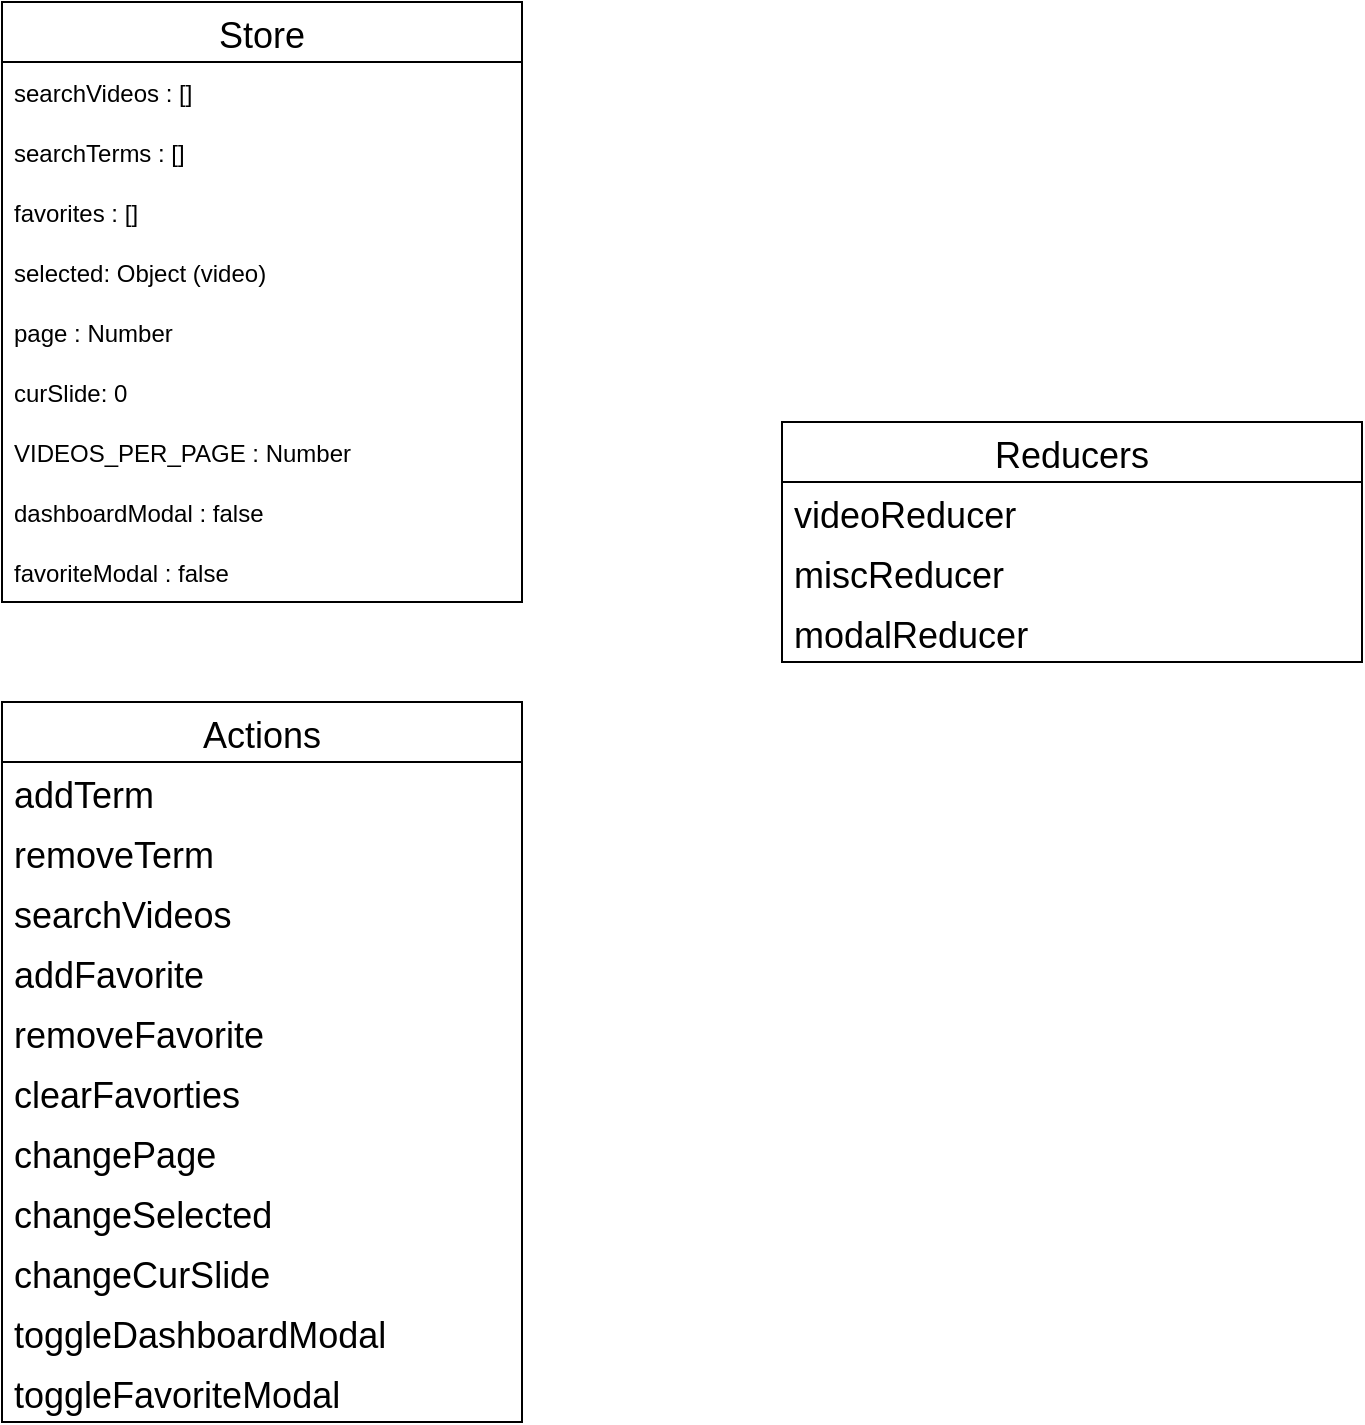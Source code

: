 <mxfile version="17.2.4" type="device" pages="4"><diagram id="SlJ76jSO5bfj8TrafNxn" name="model"><mxGraphModel dx="1102" dy="865" grid="1" gridSize="10" guides="1" tooltips="1" connect="1" arrows="1" fold="1" page="1" pageScale="1" pageWidth="827" pageHeight="1169" math="0" shadow="0"><root><mxCell id="0"/><mxCell id="1" parent="0"/><mxCell id="vW_5bBKjEEj9zflkMPmw-1" value="Store" style="swimlane;fontStyle=0;childLayout=stackLayout;horizontal=1;startSize=30;horizontalStack=0;resizeParent=1;resizeParentMax=0;resizeLast=0;collapsible=1;marginBottom=0;fontSize=18;" parent="1" vertex="1"><mxGeometry x="90" y="20" width="260" height="300" as="geometry"/></mxCell><mxCell id="vW_5bBKjEEj9zflkMPmw-3" value="searchVideos : []" style="text;strokeColor=none;fillColor=none;align=left;verticalAlign=middle;spacingLeft=4;spacingRight=4;overflow=hidden;points=[[0,0.5],[1,0.5]];portConstraint=eastwest;rotatable=0;" parent="vW_5bBKjEEj9zflkMPmw-1" vertex="1"><mxGeometry y="30" width="260" height="30" as="geometry"/></mxCell><mxCell id="vW_5bBKjEEj9zflkMPmw-4" value="searchTerms : []" style="text;strokeColor=none;fillColor=none;align=left;verticalAlign=middle;spacingLeft=4;spacingRight=4;overflow=hidden;points=[[0,0.5],[1,0.5]];portConstraint=eastwest;rotatable=0;" parent="vW_5bBKjEEj9zflkMPmw-1" vertex="1"><mxGeometry y="60" width="260" height="30" as="geometry"/></mxCell><mxCell id="vW_5bBKjEEj9zflkMPmw-7" value="favorites : [] " style="text;strokeColor=none;fillColor=none;align=left;verticalAlign=middle;spacingLeft=4;spacingRight=4;overflow=hidden;points=[[0,0.5],[1,0.5]];portConstraint=eastwest;rotatable=0;" parent="vW_5bBKjEEj9zflkMPmw-1" vertex="1"><mxGeometry y="90" width="260" height="30" as="geometry"/></mxCell><mxCell id="WrS0VRTOj8qIm7ixQTsI-12" value="selected: Object (video)" style="text;strokeColor=none;fillColor=none;align=left;verticalAlign=middle;spacingLeft=4;spacingRight=4;overflow=hidden;points=[[0,0.5],[1,0.5]];portConstraint=eastwest;rotatable=0;" parent="vW_5bBKjEEj9zflkMPmw-1" vertex="1"><mxGeometry y="120" width="260" height="30" as="geometry"/></mxCell><mxCell id="vW_5bBKjEEj9zflkMPmw-6" value="page : Number" style="text;strokeColor=none;fillColor=none;align=left;verticalAlign=middle;spacingLeft=4;spacingRight=4;overflow=hidden;points=[[0,0.5],[1,0.5]];portConstraint=eastwest;rotatable=0;" parent="vW_5bBKjEEj9zflkMPmw-1" vertex="1"><mxGeometry y="150" width="260" height="30" as="geometry"/></mxCell><mxCell id="Jju4r0c6QbJWOWluI0Hm-1" value="curSlide: 0" style="text;strokeColor=none;fillColor=none;align=left;verticalAlign=middle;spacingLeft=4;spacingRight=4;overflow=hidden;points=[[0,0.5],[1,0.5]];portConstraint=eastwest;rotatable=0;" parent="vW_5bBKjEEj9zflkMPmw-1" vertex="1"><mxGeometry y="180" width="260" height="30" as="geometry"/></mxCell><mxCell id="vW_5bBKjEEj9zflkMPmw-5" value="VIDEOS_PER_PAGE : Number" style="text;strokeColor=none;fillColor=none;align=left;verticalAlign=middle;spacingLeft=4;spacingRight=4;overflow=hidden;points=[[0,0.5],[1,0.5]];portConstraint=eastwest;rotatable=0;" parent="vW_5bBKjEEj9zflkMPmw-1" vertex="1"><mxGeometry y="210" width="260" height="30" as="geometry"/></mxCell><mxCell id="gSao_8y1GqJC_tAC71bu-1" value="dashboardModal : false" style="text;strokeColor=none;fillColor=none;align=left;verticalAlign=middle;spacingLeft=4;spacingRight=4;overflow=hidden;points=[[0,0.5],[1,0.5]];portConstraint=eastwest;rotatable=0;" parent="vW_5bBKjEEj9zflkMPmw-1" vertex="1"><mxGeometry y="240" width="260" height="30" as="geometry"/></mxCell><mxCell id="gSao_8y1GqJC_tAC71bu-3" value="favoriteModal : false" style="text;strokeColor=none;fillColor=none;align=left;verticalAlign=middle;spacingLeft=4;spacingRight=4;overflow=hidden;points=[[0,0.5],[1,0.5]];portConstraint=eastwest;rotatable=0;" parent="vW_5bBKjEEj9zflkMPmw-1" vertex="1"><mxGeometry y="270" width="260" height="30" as="geometry"/></mxCell><mxCell id="vW_5bBKjEEj9zflkMPmw-8" value="Actions" style="swimlane;fontStyle=0;childLayout=stackLayout;horizontal=1;startSize=30;horizontalStack=0;resizeParent=1;resizeParentMax=0;resizeLast=0;collapsible=1;marginBottom=0;fontSize=18;" parent="1" vertex="1"><mxGeometry x="90" y="370" width="260" height="360" as="geometry"/></mxCell><mxCell id="vW_5bBKjEEj9zflkMPmw-9" value="addTerm" style="text;strokeColor=none;fillColor=none;align=left;verticalAlign=middle;spacingLeft=4;spacingRight=4;overflow=hidden;points=[[0,0.5],[1,0.5]];portConstraint=eastwest;rotatable=0;fontSize=18;" parent="vW_5bBKjEEj9zflkMPmw-8" vertex="1"><mxGeometry y="30" width="260" height="30" as="geometry"/></mxCell><mxCell id="gSao_8y1GqJC_tAC71bu-5" value="removeTerm" style="text;strokeColor=none;fillColor=none;align=left;verticalAlign=middle;spacingLeft=4;spacingRight=4;overflow=hidden;points=[[0,0.5],[1,0.5]];portConstraint=eastwest;rotatable=0;fontSize=18;" parent="vW_5bBKjEEj9zflkMPmw-8" vertex="1"><mxGeometry y="60" width="260" height="30" as="geometry"/></mxCell><mxCell id="vW_5bBKjEEj9zflkMPmw-10" value="searchVideos" style="text;strokeColor=none;fillColor=none;align=left;verticalAlign=middle;spacingLeft=4;spacingRight=4;overflow=hidden;points=[[0,0.5],[1,0.5]];portConstraint=eastwest;rotatable=0;fontSize=18;" parent="vW_5bBKjEEj9zflkMPmw-8" vertex="1"><mxGeometry y="90" width="260" height="30" as="geometry"/></mxCell><mxCell id="vW_5bBKjEEj9zflkMPmw-11" value="addFavorite" style="text;strokeColor=none;fillColor=none;align=left;verticalAlign=middle;spacingLeft=4;spacingRight=4;overflow=hidden;points=[[0,0.5],[1,0.5]];portConstraint=eastwest;rotatable=0;fontSize=18;" parent="vW_5bBKjEEj9zflkMPmw-8" vertex="1"><mxGeometry y="120" width="260" height="30" as="geometry"/></mxCell><mxCell id="Jju4r0c6QbJWOWluI0Hm-3" value="removeFavorite" style="text;strokeColor=none;fillColor=none;align=left;verticalAlign=middle;spacingLeft=4;spacingRight=4;overflow=hidden;points=[[0,0.5],[1,0.5]];portConstraint=eastwest;rotatable=0;fontSize=18;" parent="vW_5bBKjEEj9zflkMPmw-8" vertex="1"><mxGeometry y="150" width="260" height="30" as="geometry"/></mxCell><mxCell id="9Jl6lMBh9cZnyBIcuui0-1" value="clearFavorties" style="text;strokeColor=none;fillColor=none;align=left;verticalAlign=middle;spacingLeft=4;spacingRight=4;overflow=hidden;points=[[0,0.5],[1,0.5]];portConstraint=eastwest;rotatable=0;fontSize=18;" parent="vW_5bBKjEEj9zflkMPmw-8" vertex="1"><mxGeometry y="180" width="260" height="30" as="geometry"/></mxCell><mxCell id="vW_5bBKjEEj9zflkMPmw-15" value="changePage" style="text;strokeColor=none;fillColor=none;align=left;verticalAlign=middle;spacingLeft=4;spacingRight=4;overflow=hidden;points=[[0,0.5],[1,0.5]];portConstraint=eastwest;rotatable=0;fontSize=18;" parent="vW_5bBKjEEj9zflkMPmw-8" vertex="1"><mxGeometry y="210" width="260" height="30" as="geometry"/></mxCell><mxCell id="vW_5bBKjEEj9zflkMPmw-14" value="changeSelected" style="text;strokeColor=none;fillColor=none;align=left;verticalAlign=middle;spacingLeft=4;spacingRight=4;overflow=hidden;points=[[0,0.5],[1,0.5]];portConstraint=eastwest;rotatable=0;fontSize=18;" parent="vW_5bBKjEEj9zflkMPmw-8" vertex="1"><mxGeometry y="240" width="260" height="30" as="geometry"/></mxCell><mxCell id="Jju4r0c6QbJWOWluI0Hm-2" value="changeCurSlide" style="text;strokeColor=none;fillColor=none;align=left;verticalAlign=middle;spacingLeft=4;spacingRight=4;overflow=hidden;points=[[0,0.5],[1,0.5]];portConstraint=eastwest;rotatable=0;fontSize=18;" parent="vW_5bBKjEEj9zflkMPmw-8" vertex="1"><mxGeometry y="270" width="260" height="30" as="geometry"/></mxCell><mxCell id="gSao_8y1GqJC_tAC71bu-2" value="toggleDashboardModal" style="text;strokeColor=none;fillColor=none;align=left;verticalAlign=middle;spacingLeft=4;spacingRight=4;overflow=hidden;points=[[0,0.5],[1,0.5]];portConstraint=eastwest;rotatable=0;fontSize=18;" parent="vW_5bBKjEEj9zflkMPmw-8" vertex="1"><mxGeometry y="300" width="260" height="30" as="geometry"/></mxCell><mxCell id="gSao_8y1GqJC_tAC71bu-4" value="toggleFavoriteModal" style="text;strokeColor=none;fillColor=none;align=left;verticalAlign=middle;spacingLeft=4;spacingRight=4;overflow=hidden;points=[[0,0.5],[1,0.5]];portConstraint=eastwest;rotatable=0;fontSize=18;" parent="vW_5bBKjEEj9zflkMPmw-8" vertex="1"><mxGeometry y="330" width="260" height="30" as="geometry"/></mxCell><mxCell id="WrS0VRTOj8qIm7ixQTsI-8" value="Reducers" style="swimlane;fontStyle=0;childLayout=stackLayout;horizontal=1;startSize=30;horizontalStack=0;resizeParent=1;resizeParentMax=0;resizeLast=0;collapsible=1;marginBottom=0;fontSize=18;fontColor=#000000;strokeColor=#000000;fillColor=none;" parent="1" vertex="1"><mxGeometry x="480" y="230" width="290" height="120" as="geometry"/></mxCell><mxCell id="WrS0VRTOj8qIm7ixQTsI-9" value="videoReducer" style="text;strokeColor=none;fillColor=none;align=left;verticalAlign=middle;spacingLeft=4;spacingRight=4;overflow=hidden;points=[[0,0.5],[1,0.5]];portConstraint=eastwest;rotatable=0;fontSize=18;fontColor=#000000;" parent="WrS0VRTOj8qIm7ixQTsI-8" vertex="1"><mxGeometry y="30" width="290" height="30" as="geometry"/></mxCell><mxCell id="WrS0VRTOj8qIm7ixQTsI-10" value="miscReducer" style="text;strokeColor=none;fillColor=none;align=left;verticalAlign=middle;spacingLeft=4;spacingRight=4;overflow=hidden;points=[[0,0.5],[1,0.5]];portConstraint=eastwest;rotatable=0;fontSize=18;fontColor=#000000;" parent="WrS0VRTOj8qIm7ixQTsI-8" vertex="1"><mxGeometry y="60" width="290" height="30" as="geometry"/></mxCell><mxCell id="yjEag-V0EgnC7gSdLGcw-1" value="modalReducer" style="text;strokeColor=none;fillColor=none;align=left;verticalAlign=middle;spacingLeft=4;spacingRight=4;overflow=hidden;points=[[0,0.5],[1,0.5]];portConstraint=eastwest;rotatable=0;fontSize=18;fontColor=#000000;" vertex="1" parent="WrS0VRTOj8qIm7ixQTsI-8"><mxGeometry y="90" width="290" height="30" as="geometry"/></mxCell></root></mxGraphModel></diagram><diagram id="sBua3tSRUQIUyblWJe18" name="architecture"><mxGraphModel dx="1422" dy="2034" grid="1" gridSize="10" guides="1" tooltips="1" connect="1" arrows="1" fold="1" page="1" pageScale="1" pageWidth="827" pageHeight="1169" math="0" shadow="0"><root><mxCell id="F-j5iC5SrcSUxH7VzPco-0"/><mxCell id="F-j5iC5SrcSUxH7VzPco-1" parent="F-j5iC5SrcSUxH7VzPco-0"/><mxCell id="F-j5iC5SrcSUxH7VzPco-47" value="" style="rounded=0;whiteSpace=wrap;html=1;fontSize=18;" vertex="1" parent="F-j5iC5SrcSUxH7VzPco-1"><mxGeometry x="490" y="140" width="450" height="670" as="geometry"/></mxCell><mxCell id="F-j5iC5SrcSUxH7VzPco-62" value="" style="rounded=0;whiteSpace=wrap;html=1;fontSize=18;" vertex="1" parent="F-j5iC5SrcSUxH7VzPco-1"><mxGeometry x="530" y="570" width="370" height="180" as="geometry"/></mxCell><mxCell id="F-j5iC5SrcSUxH7VzPco-3" value="App" style="swimlane;startSize=20;horizontal=1;containerType=tree;fontSize=18;" vertex="1" parent="F-j5iC5SrcSUxH7VzPco-1"><mxGeometry x="14" y="40" width="506" height="420" as="geometry"/></mxCell><mxCell id="F-j5iC5SrcSUxH7VzPco-4" value="" style="edgeStyle=elbowEdgeStyle;elbow=vertical;startArrow=none;endArrow=none;rounded=0;fontSize=18;" edge="1" parent="F-j5iC5SrcSUxH7VzPco-3" source="F-j5iC5SrcSUxH7VzPco-5" target="F-j5iC5SrcSUxH7VzPco-17"><mxGeometry relative="1" as="geometry"/></mxCell><mxCell id="F-j5iC5SrcSUxH7VzPco-5" value="Header" style="whiteSpace=wrap;html=1;treeFolding=1;treeMoving=1;newEdgeStyle={&quot;edgeStyle&quot;:&quot;elbowEdgeStyle&quot;,&quot;startArrow&quot;:&quot;none&quot;,&quot;endArrow&quot;:&quot;none&quot;};fontSize=18;" vertex="1" parent="F-j5iC5SrcSUxH7VzPco-3"><mxGeometry x="26" y="40" width="120" height="40" as="geometry"/></mxCell><mxCell id="F-j5iC5SrcSUxH7VzPco-6" value="ContentView" style="whiteSpace=wrap;html=1;treeFolding=1;treeMoving=1;newEdgeStyle={&quot;edgeStyle&quot;:&quot;elbowEdgeStyle&quot;,&quot;startArrow&quot;:&quot;none&quot;,&quot;endArrow&quot;:&quot;none&quot;};fontSize=18;" vertex="1" parent="F-j5iC5SrcSUxH7VzPco-3"><mxGeometry x="26" y="190" width="120" height="40" as="geometry"/></mxCell><mxCell id="F-j5iC5SrcSUxH7VzPco-16" value="" style="edgeStyle=elbowEdgeStyle;elbow=vertical;startArrow=none;endArrow=none;rounded=0;fontSize=18;" edge="1" target="F-j5iC5SrcSUxH7VzPco-6" source="F-j5iC5SrcSUxH7VzPco-17" parent="F-j5iC5SrcSUxH7VzPco-3"><mxGeometry relative="1" as="geometry"><mxPoint x="100" y="120" as="sourcePoint"/></mxGeometry></mxCell><mxCell id="F-j5iC5SrcSUxH7VzPco-17" value="VideoList" style="whiteSpace=wrap;html=1;treeFolding=1;treeMoving=1;newEdgeStyle={&quot;edgeStyle&quot;:&quot;elbowEdgeStyle&quot;,&quot;startArrow&quot;:&quot;none&quot;,&quot;endArrow&quot;:&quot;none&quot;};fontSize=18;" vertex="1" parent="F-j5iC5SrcSUxH7VzPco-3"><mxGeometry x="26" y="110" width="120" height="40" as="geometry"/></mxCell><mxCell id="F-j5iC5SrcSUxH7VzPco-20" value="" style="edgeStyle=elbowEdgeStyle;elbow=vertical;startArrow=none;endArrow=none;rounded=0;fontSize=18;" edge="1" target="F-j5iC5SrcSUxH7VzPco-37" parent="F-j5iC5SrcSUxH7VzPco-3"><mxGeometry relative="1" as="geometry"><mxPoint x="186" y="260" as="sourcePoint"/><Array as="points"/></mxGeometry></mxCell><mxCell id="F-j5iC5SrcSUxH7VzPco-24" value="" style="edgeStyle=elbowEdgeStyle;elbow=vertical;startArrow=none;endArrow=none;rounded=0;fontSize=18;exitX=0.5;exitY=1;exitDx=0;exitDy=0;" edge="1" target="F-j5iC5SrcSUxH7VzPco-25" source="F-j5iC5SrcSUxH7VzPco-6" parent="F-j5iC5SrcSUxH7VzPco-3"><mxGeometry relative="1" as="geometry"><mxPoint x="100" y="270" as="sourcePoint"/><Array as="points"><mxPoint x="206" y="260"/></Array></mxGeometry></mxCell><mxCell id="F-j5iC5SrcSUxH7VzPco-25" value="SlideVideo" style="whiteSpace=wrap;html=1;treeFolding=1;treeMoving=1;newEdgeStyle={&quot;edgeStyle&quot;:&quot;elbowEdgeStyle&quot;,&quot;startArrow&quot;:&quot;none&quot;,&quot;endArrow&quot;:&quot;none&quot;};fontSize=18;" vertex="1" parent="F-j5iC5SrcSUxH7VzPco-3"><mxGeometry x="256" y="280" width="120" height="40" as="geometry"/></mxCell><mxCell id="F-j5iC5SrcSUxH7VzPco-37" value="MainVideo" style="whiteSpace=wrap;html=1;treeFolding=1;treeMoving=1;newEdgeStyle={&quot;edgeStyle&quot;:&quot;elbowEdgeStyle&quot;,&quot;startArrow&quot;:&quot;none&quot;,&quot;endArrow&quot;:&quot;none&quot;};fontSize=18;" vertex="1" parent="F-j5iC5SrcSUxH7VzPco-3"><mxGeometry x="126" y="280" width="120" height="40" as="geometry"/></mxCell><mxCell id="BipY5SHe-Jr_HjH0O81S-22" value="" style="edgeStyle=elbowEdgeStyle;elbow=vertical;startArrow=none;endArrow=none;rounded=0;fontSize=18;exitX=1;exitY=0.75;exitDx=0;exitDy=0;entryX=0.5;entryY=0;entryDx=0;entryDy=0;" edge="1" target="BipY5SHe-Jr_HjH0O81S-23" source="F-j5iC5SrcSUxH7VzPco-17" parent="F-j5iC5SrcSUxH7VzPco-3"><mxGeometry relative="1" as="geometry"><mxPoint x="100" y="190" as="sourcePoint"/><Array as="points"><mxPoint x="206" y="140"/></Array></mxGeometry></mxCell><mxCell id="BipY5SHe-Jr_HjH0O81S-23" value="Pagination" style="whiteSpace=wrap;html=1;treeFolding=1;treeMoving=1;newEdgeStyle={&quot;edgeStyle&quot;:&quot;elbowEdgeStyle&quot;,&quot;startArrow&quot;:&quot;none&quot;,&quot;endArrow&quot;:&quot;none&quot;};fontSize=18;" vertex="1" parent="F-j5iC5SrcSUxH7VzPco-3"><mxGeometry x="196" y="190" width="120" height="40" as="geometry"/></mxCell><mxCell id="F-j5iC5SrcSUxH7VzPco-7" style="edgeStyle=orthogonalEdgeStyle;rounded=0;orthogonalLoop=1;jettySize=auto;html=1;fontSize=18;dashed=1;fillColor=#f8cecc;strokeColor=#FF0000;strokeWidth=4;" edge="1" parent="F-j5iC5SrcSUxH7VzPco-1" source="F-j5iC5SrcSUxH7VzPco-5"><mxGeometry relative="1" as="geometry"><mxPoint x="460" y="100" as="targetPoint"/></mxGeometry></mxCell><mxCell id="F-j5iC5SrcSUxH7VzPco-8" value="" style="rounded=0;whiteSpace=wrap;html=1;fontSize=18;" vertex="1" parent="F-j5iC5SrcSUxH7VzPco-1"><mxGeometry x="490" y="60" width="660" height="60" as="geometry"/></mxCell><mxCell id="F-j5iC5SrcSUxH7VzPco-9" value="logo" style="rounded=0;whiteSpace=wrap;html=1;fontSize=18;" vertex="1" parent="F-j5iC5SrcSUxH7VzPco-1"><mxGeometry x="500" y="70" width="70" height="40" as="geometry"/></mxCell><mxCell id="F-j5iC5SrcSUxH7VzPco-10" value="search bar (searchicon)" style="rounded=0;whiteSpace=wrap;html=1;fontSize=18;" vertex="1" parent="F-j5iC5SrcSUxH7VzPco-1"><mxGeometry x="640" y="70" width="240" height="40" as="geometry"/></mxCell><mxCell id="EBmISXlVXzahIgALOld--7" style="edgeStyle=orthogonalEdgeStyle;rounded=0;orthogonalLoop=1;jettySize=auto;html=1;exitX=0.75;exitY=0;exitDx=0;exitDy=0;fontSize=18;fontColor=#000000;endArrow=classic;endFill=1;strokeColor=#000000;strokeWidth=3;entryX=0.665;entryY=0.996;entryDx=0;entryDy=0;entryPerimeter=0;" edge="1" parent="F-j5iC5SrcSUxH7VzPco-1" source="F-j5iC5SrcSUxH7VzPco-11" target="EBmISXlVXzahIgALOld--0"><mxGeometry relative="1" as="geometry"/></mxCell><mxCell id="F-j5iC5SrcSUxH7VzPco-11" value="favorite" style="rounded=0;whiteSpace=wrap;html=1;fontSize=18;" vertex="1" parent="F-j5iC5SrcSUxH7VzPco-1"><mxGeometry x="970" y="70" width="80" height="40" as="geometry"/></mxCell><mxCell id="F-j5iC5SrcSUxH7VzPco-12" value="Love icon" style="rounded=0;whiteSpace=wrap;html=1;fontSize=18;" vertex="1" parent="F-j5iC5SrcSUxH7VzPco-1"><mxGeometry x="890" y="70" width="70" height="40" as="geometry"/></mxCell><mxCell id="EBmISXlVXzahIgALOld--6" style="edgeStyle=orthogonalEdgeStyle;rounded=0;orthogonalLoop=1;jettySize=auto;html=1;exitX=0.5;exitY=0;exitDx=0;exitDy=0;entryX=0.544;entryY=0.99;entryDx=0;entryDy=0;entryPerimeter=0;fontSize=18;fontColor=#000000;endArrow=classic;endFill=1;strokeColor=#000000;strokeWidth=3;" edge="1" parent="F-j5iC5SrcSUxH7VzPco-1" source="F-j5iC5SrcSUxH7VzPco-13" target="EBmISXlVXzahIgALOld--2"><mxGeometry relative="1" as="geometry"/></mxCell><mxCell id="F-j5iC5SrcSUxH7VzPco-13" value="user" style="rounded=0;whiteSpace=wrap;html=1;fontSize=18;" vertex="1" parent="F-j5iC5SrcSUxH7VzPco-1"><mxGeometry x="1055" y="70" width="80" height="40" as="geometry"/></mxCell><mxCell id="F-j5iC5SrcSUxH7VzPco-29" value="" style="rounded=0;whiteSpace=wrap;html=1;fontSize=18;" vertex="1" parent="F-j5iC5SrcSUxH7VzPco-1"><mxGeometry x="960" y="140" width="197" height="670" as="geometry"/></mxCell><mxCell id="F-j5iC5SrcSUxH7VzPco-34" style="edgeStyle=orthogonalEdgeStyle;rounded=0;orthogonalLoop=1;jettySize=auto;html=1;entryX=0.5;entryY=0;entryDx=0;entryDy=0;fontSize=18;dashed=1;fillColor=#f8cecc;strokeColor=#FF0000;strokeWidth=4;" edge="1" parent="F-j5iC5SrcSUxH7VzPco-1" source="F-j5iC5SrcSUxH7VzPco-17" target="F-j5iC5SrcSUxH7VzPco-29"><mxGeometry relative="1" as="geometry"><Array as="points"><mxPoint x="325" y="170"/><mxPoint x="325" y="130"/><mxPoint x="1059" y="130"/></Array></mxGeometry></mxCell><mxCell id="F-j5iC5SrcSUxH7VzPco-38" value="" style="rounded=0;whiteSpace=wrap;html=1;fontSize=18;" vertex="1" parent="F-j5iC5SrcSUxH7VzPco-1"><mxGeometry x="530" y="160" width="390" height="330" as="geometry"/></mxCell><mxCell id="F-j5iC5SrcSUxH7VzPco-44" value="" style="verticalLabelPosition=bottom;shadow=0;dashed=0;align=center;html=1;verticalAlign=top;strokeWidth=1;shape=mxgraph.mockup.containers.videoPlayer;strokeColor=#666666;strokeColor2=#008cff;strokeColor3=#c4c4c4;textColor=#666666;fillColor2=#008cff;barHeight=30;barPos=20;fontSize=18;" vertex="1" parent="F-j5iC5SrcSUxH7VzPco-1"><mxGeometry x="550" y="190" width="350" height="200" as="geometry"/></mxCell><mxCell id="F-j5iC5SrcSUxH7VzPco-46" value="Video title / description" style="rounded=0;whiteSpace=wrap;html=1;fontSize=18;" vertex="1" parent="F-j5iC5SrcSUxH7VzPco-1"><mxGeometry x="550" y="400" width="350" height="70" as="geometry"/></mxCell><mxCell id="F-j5iC5SrcSUxH7VzPco-49" value="thumbnail" style="rounded=1;whiteSpace=wrap;html=1;fontSize=18;" vertex="1" parent="F-j5iC5SrcSUxH7VzPco-1"><mxGeometry x="610" y="600" width="210" height="110" as="geometry"/></mxCell><mxCell id="F-j5iC5SrcSUxH7VzPco-51" value="" style="verticalLabelPosition=bottom;verticalAlign=top;html=1;shape=mxgraph.basic.acute_triangle;dx=0.5;fontSize=18;rotation=-90;" vertex="1" parent="F-j5iC5SrcSUxH7VzPco-1"><mxGeometry x="560" y="640" width="30" height="20" as="geometry"/></mxCell><mxCell id="F-j5iC5SrcSUxH7VzPco-53" value="" style="verticalLabelPosition=bottom;verticalAlign=top;html=1;shape=mxgraph.basic.acute_triangle;dx=0.5;fontSize=18;rotation=90;" vertex="1" parent="F-j5iC5SrcSUxH7VzPco-1"><mxGeometry x="840" y="640" width="30" height="20" as="geometry"/></mxCell><mxCell id="F-j5iC5SrcSUxH7VzPco-54" value="" style="shape=tapeData;whiteSpace=wrap;html=1;perimeter=ellipsePerimeter;fontSize=18;" vertex="1" parent="F-j5iC5SrcSUxH7VzPco-1"><mxGeometry x="670" y="730" width="10" height="10" as="geometry"/></mxCell><mxCell id="F-j5iC5SrcSUxH7VzPco-55" value="" style="shape=tapeData;whiteSpace=wrap;html=1;perimeter=ellipsePerimeter;fontSize=18;" vertex="1" parent="F-j5iC5SrcSUxH7VzPco-1"><mxGeometry x="710" y="730" width="10" height="10" as="geometry"/></mxCell><mxCell id="F-j5iC5SrcSUxH7VzPco-56" value="" style="shape=tapeData;whiteSpace=wrap;html=1;perimeter=ellipsePerimeter;fontSize=18;" vertex="1" parent="F-j5iC5SrcSUxH7VzPco-1"><mxGeometry x="750" y="730" width="10" height="10" as="geometry"/></mxCell><mxCell id="F-j5iC5SrcSUxH7VzPco-59" value="video" style="shape=process;whiteSpace=wrap;html=1;backgroundOutline=1;fontSize=18;" vertex="1" parent="F-j5iC5SrcSUxH7VzPco-1"><mxGeometry x="980" y="570" width="117" height="60" as="geometry"/></mxCell><mxCell id="F-j5iC5SrcSUxH7VzPco-63" style="edgeStyle=orthogonalEdgeStyle;rounded=0;orthogonalLoop=1;jettySize=auto;html=1;exitX=0.5;exitY=1;exitDx=0;exitDy=0;dashed=1;fontSize=18;fillColor=#f8cecc;strokeColor=#FF0000;strokeWidth=4;entryX=0.5;entryY=0;entryDx=0;entryDy=0;" edge="1" parent="F-j5iC5SrcSUxH7VzPco-1" source="F-j5iC5SrcSUxH7VzPco-25" target="F-j5iC5SrcSUxH7VzPco-62"><mxGeometry relative="1" as="geometry"><mxPoint x="741" y="660" as="targetPoint"/><Array as="points"><mxPoint x="330" y="540"/><mxPoint x="715" y="540"/></Array></mxGeometry></mxCell><mxCell id="F-j5iC5SrcSUxH7VzPco-64" style="edgeStyle=orthogonalEdgeStyle;rounded=0;orthogonalLoop=1;jettySize=auto;html=1;exitX=0.5;exitY=1;exitDx=0;exitDy=0;entryX=0.003;entryY=0.864;entryDx=0;entryDy=0;entryPerimeter=0;dashed=1;fontSize=18;fillColor=#f8cecc;strokeColor=#FF0000;strokeWidth=4;" edge="1" parent="F-j5iC5SrcSUxH7VzPco-1" source="F-j5iC5SrcSUxH7VzPco-37" target="F-j5iC5SrcSUxH7VzPco-38"><mxGeometry relative="1" as="geometry"><Array as="points"><mxPoint x="200" y="445"/></Array></mxGeometry></mxCell><mxCell id="BipY5SHe-Jr_HjH0O81S-0" value="pagination" style="rounded=0;whiteSpace=wrap;html=1;fontSize=18;fontColor=#000000;strokeColor=#000000;fillColor=none;" vertex="1" parent="F-j5iC5SrcSUxH7VzPco-1"><mxGeometry x="990" y="710" width="147" height="60" as="geometry"/></mxCell><mxCell id="BipY5SHe-Jr_HjH0O81S-2" value="" style="verticalLabelPosition=bottom;verticalAlign=top;html=1;shape=mxgraph.basic.acute_triangle;dx=0.5;fontSize=18;rotation=90;" vertex="1" parent="F-j5iC5SrcSUxH7VzPco-1"><mxGeometry x="1110" y="732.5" width="17" height="15" as="geometry"/></mxCell><mxCell id="BipY5SHe-Jr_HjH0O81S-6" value="" style="verticalLabelPosition=bottom;verticalAlign=top;html=1;shape=mxgraph.basic.acute_triangle;dx=0.5;fontSize=18;rotation=-90;" vertex="1" parent="F-j5iC5SrcSUxH7VzPco-1"><mxGeometry x="1000" y="732.5" width="17" height="15" as="geometry"/></mxCell><mxCell id="BipY5SHe-Jr_HjH0O81S-24" style="edgeStyle=orthogonalEdgeStyle;rounded=0;orthogonalLoop=1;jettySize=auto;html=1;entryX=0.5;entryY=1;entryDx=0;entryDy=0;fontSize=18;dashed=1;fillColor=#f8cecc;strokeColor=#FF0000;strokeWidth=4;exitX=1;exitY=0.5;exitDx=0;exitDy=0;" edge="1" parent="F-j5iC5SrcSUxH7VzPco-1" source="BipY5SHe-Jr_HjH0O81S-23" target="BipY5SHe-Jr_HjH0O81S-0"><mxGeometry relative="1" as="geometry"><mxPoint x="170" y="180" as="sourcePoint"/><mxPoint x="498" y="182.16" as="targetPoint"/><Array as="points"><mxPoint x="450" y="250"/><mxPoint x="450" y="820"/><mxPoint x="1064" y="820"/></Array></mxGeometry></mxCell><mxCell id="EBmISXlVXzahIgALOld--0" value="" style="shape=mxgraph.mockup.containers.marginRect;rectMarginTop=10;strokeColor=#666666;strokeWidth=1;dashed=0;rounded=1;arcSize=5;recursiveResize=0;fontSize=18;fontColor=#000000;fillColor=none;" vertex="1" parent="F-j5iC5SrcSUxH7VzPco-1"><mxGeometry x="970" y="-50" width="90" height="100" as="geometry"/></mxCell><mxCell id="EBmISXlVXzahIgALOld--1" value="dropbox" style="shape=rect;strokeColor=none;fillColor=#008cff;strokeWidth=1;dashed=0;rounded=1;arcSize=20;fontColor=#ffffff;fontSize=17;spacing=2;spacingTop=-2;align=left;autosize=1;spacingLeft=4;resizeWidth=0;resizeHeight=0;perimeter=none;" vertex="1" parent="EBmISXlVXzahIgALOld--0"><mxGeometry x="5" width="80" height="30" as="geometry"/></mxCell><mxCell id="EBmISXlVXzahIgALOld--2" value="" style="shape=mxgraph.mockup.containers.marginRect;rectMarginTop=10;strokeColor=#666666;strokeWidth=1;dashed=0;rounded=1;arcSize=5;recursiveResize=0;fontSize=18;fontColor=#000000;fillColor=none;" vertex="1" parent="F-j5iC5SrcSUxH7VzPco-1"><mxGeometry x="1070" y="-50" width="90" height="100" as="geometry"/></mxCell><mxCell id="EBmISXlVXzahIgALOld--3" value="dropbox" style="shape=rect;strokeColor=none;fillColor=#008cff;strokeWidth=1;dashed=0;rounded=1;arcSize=20;fontColor=#ffffff;fontSize=17;spacing=2;spacingTop=-2;align=left;autosize=1;spacingLeft=4;resizeWidth=0;resizeHeight=0;perimeter=none;" vertex="1" parent="EBmISXlVXzahIgALOld--2"><mxGeometry x="5" width="80" height="30" as="geometry"/></mxCell><mxCell id="EBmISXlVXzahIgALOld--4" style="edgeStyle=orthogonalEdgeStyle;rounded=0;orthogonalLoop=1;jettySize=auto;html=1;exitX=0;exitY=0;exitDx=0;exitDy=0;entryX=0.588;entryY=1.1;entryDx=0;entryDy=0;entryPerimeter=0;fontSize=18;fontColor=#000000;endArrow=none;endFill=0;strokeColor=#000000;strokeWidth=1;" edge="1" parent="EBmISXlVXzahIgALOld--2" source="EBmISXlVXzahIgALOld--3" target="EBmISXlVXzahIgALOld--3"><mxGeometry relative="1" as="geometry"/></mxCell><mxCell id="EBmISXlVXzahIgALOld--8" value="&lt;h1 style=&quot;font-size: 10px&quot;&gt;&lt;font style=&quot;font-size: 10px&quot;&gt;Heading&lt;/font&gt;&lt;/h1&gt;&lt;p style=&quot;font-size: 10px&quot;&gt;&lt;font style=&quot;font-size: 10px&quot;&gt;Lorem ipsum&amp;nbsp;&lt;/font&gt;&lt;/p&gt;" style="text;html=1;strokeColor=none;fillColor=none;spacing=5;spacingTop=-20;whiteSpace=wrap;overflow=hidden;rounded=0;fontSize=18;fontColor=#000000;" vertex="1" parent="F-j5iC5SrcSUxH7VzPco-1"><mxGeometry x="1110" y="570" width="57" height="60" as="geometry"/></mxCell><mxCell id="EBmISXlVXzahIgALOld--9" value="video" style="shape=process;whiteSpace=wrap;html=1;backgroundOutline=1;fontSize=18;" vertex="1" parent="F-j5iC5SrcSUxH7VzPco-1"><mxGeometry x="980" y="470" width="117" height="60" as="geometry"/></mxCell><mxCell id="EBmISXlVXzahIgALOld--10" value="&lt;h1 style=&quot;font-size: 10px&quot;&gt;&lt;font style=&quot;font-size: 10px&quot;&gt;Heading&lt;/font&gt;&lt;/h1&gt;&lt;p style=&quot;font-size: 10px&quot;&gt;&lt;font style=&quot;font-size: 10px&quot;&gt;Lorem ipsum&amp;nbsp;&lt;/font&gt;&lt;/p&gt;" style="text;html=1;strokeColor=none;fillColor=none;spacing=5;spacingTop=-20;whiteSpace=wrap;overflow=hidden;rounded=0;fontSize=18;fontColor=#000000;" vertex="1" parent="F-j5iC5SrcSUxH7VzPco-1"><mxGeometry x="1110" y="470" width="57" height="60" as="geometry"/></mxCell><mxCell id="EBmISXlVXzahIgALOld--11" value="video" style="shape=process;whiteSpace=wrap;html=1;backgroundOutline=1;fontSize=18;" vertex="1" parent="F-j5iC5SrcSUxH7VzPco-1"><mxGeometry x="980" y="350" width="117" height="60" as="geometry"/></mxCell><mxCell id="EBmISXlVXzahIgALOld--12" value="&lt;h1 style=&quot;font-size: 10px&quot;&gt;&lt;font style=&quot;font-size: 10px&quot;&gt;Heading&lt;/font&gt;&lt;/h1&gt;&lt;p style=&quot;font-size: 10px&quot;&gt;&lt;font style=&quot;font-size: 10px&quot;&gt;Lorem ipsum&amp;nbsp;&lt;/font&gt;&lt;/p&gt;" style="text;html=1;strokeColor=none;fillColor=none;spacing=5;spacingTop=-20;whiteSpace=wrap;overflow=hidden;rounded=0;fontSize=18;fontColor=#000000;" vertex="1" parent="F-j5iC5SrcSUxH7VzPco-1"><mxGeometry x="1110" y="350" width="57" height="60" as="geometry"/></mxCell><mxCell id="EBmISXlVXzahIgALOld--13" value="video" style="shape=process;whiteSpace=wrap;html=1;backgroundOutline=1;fontSize=18;" vertex="1" parent="F-j5iC5SrcSUxH7VzPco-1"><mxGeometry x="980" y="230" width="117" height="60" as="geometry"/></mxCell><mxCell id="EBmISXlVXzahIgALOld--14" value="&lt;h1 style=&quot;font-size: 10px&quot;&gt;&lt;font style=&quot;font-size: 10px&quot;&gt;Heading&lt;/font&gt;&lt;/h1&gt;&lt;p style=&quot;font-size: 10px&quot;&gt;&lt;font style=&quot;font-size: 10px&quot;&gt;Lorem ipsum&amp;nbsp;&lt;/font&gt;&lt;/p&gt;" style="text;html=1;strokeColor=none;fillColor=none;spacing=5;spacingTop=-20;whiteSpace=wrap;overflow=hidden;rounded=0;fontSize=18;fontColor=#000000;" vertex="1" parent="F-j5iC5SrcSUxH7VzPco-1"><mxGeometry x="1110" y="230" width="57" height="60" as="geometry"/></mxCell><mxCell id="EBmISXlVXzahIgALOld--26" value="&lt;font style=&quot;font-size: 30px&quot;&gt;copyright&lt;/font&gt;" style="rounded=0;whiteSpace=wrap;html=1;fontSize=10;fontColor=#000000;strokeColor=#000000;fillColor=none;" vertex="1" parent="F-j5iC5SrcSUxH7VzPco-1"><mxGeometry x="485" y="830" width="670" height="80" as="geometry"/></mxCell><mxCell id="EBmISXlVXzahIgALOld--30" style="edgeStyle=orthogonalEdgeStyle;rounded=0;orthogonalLoop=1;jettySize=auto;html=1;exitX=0.833;exitY=1;exitDx=0;exitDy=0;entryX=-0.001;entryY=0.675;entryDx=0;entryDy=0;entryPerimeter=0;fontSize=30;fontColor=#000000;endArrow=classic;endFill=1;strokeColor=#FF3333;strokeWidth=3;exitPerimeter=0;dashed=1;" edge="1" parent="F-j5iC5SrcSUxH7VzPco-1" source="EBmISXlVXzahIgALOld--28" target="EBmISXlVXzahIgALOld--26"><mxGeometry relative="1" as="geometry"><Array as="points"><mxPoint x="140" y="884"/></Array></mxGeometry></mxCell><mxCell id="EBmISXlVXzahIgALOld--28" value="Footer" style="whiteSpace=wrap;html=1;treeFolding=1;treeMoving=1;newEdgeStyle={&quot;edgeStyle&quot;:&quot;elbowEdgeStyle&quot;,&quot;startArrow&quot;:&quot;none&quot;,&quot;endArrow&quot;:&quot;none&quot;};fontSize=18;" vertex="1" parent="F-j5iC5SrcSUxH7VzPco-1"><mxGeometry x="40" y="410" width="120" height="40" as="geometry"/></mxCell><mxCell id="EBmISXlVXzahIgALOld--27" value="" style="edgeStyle=elbowEdgeStyle;elbow=vertical;startArrow=none;endArrow=none;rounded=0;fontSize=18;" edge="1" target="EBmISXlVXzahIgALOld--28" source="F-j5iC5SrcSUxH7VzPco-6" parent="F-j5iC5SrcSUxH7VzPco-1"><mxGeometry relative="1" as="geometry"><mxPoint x="114" y="230" as="sourcePoint"/></mxGeometry></mxCell></root></mxGraphModel></diagram><diagram id="FWKj1YSw2p6ukMHcUH-m" name="classInheritance"><mxGraphModel dx="896" dy="865" grid="1" gridSize="10" guides="1" tooltips="1" connect="1" arrows="1" fold="1" page="1" pageScale="1" pageWidth="827" pageHeight="1169" math="0" shadow="0"><root><mxCell id="cvpdEtVF7mg-KrwqHucs-0"/><mxCell id="cvpdEtVF7mg-KrwqHucs-1" parent="cvpdEtVF7mg-KrwqHucs-0"/><mxCell id="cvpdEtVF7mg-KrwqHucs-3" value="BaseView" style="swimlane;fontStyle=0;childLayout=stackLayout;horizontal=1;startSize=30;horizontalStack=0;resizeParent=1;resizeParentMax=0;resizeLast=0;collapsible=1;marginBottom=0;fontSize=18;fontColor=#000000;strokeColor=#000000;fillColor=none;" vertex="1" parent="cvpdEtVF7mg-KrwqHucs-1"><mxGeometry x="210" y="50" width="330" height="60" as="geometry"/></mxCell><mxCell id="cvpdEtVF7mg-KrwqHucs-4" value="renderLoading : func" style="text;strokeColor=none;fillColor=none;align=left;verticalAlign=middle;spacingLeft=4;spacingRight=4;overflow=hidden;points=[[0,0.5],[1,0.5]];portConstraint=eastwest;rotatable=0;fontSize=18;fontColor=#000000;" vertex="1" parent="cvpdEtVF7mg-KrwqHucs-3"><mxGeometry y="30" width="330" height="30" as="geometry"/></mxCell><mxCell id="fwNr7MA19gyurKEaVHw--2" style="edgeStyle=orthogonalEdgeStyle;rounded=0;orthogonalLoop=1;jettySize=auto;html=1;entryX=0.482;entryY=1.033;entryDx=0;entryDy=0;entryPerimeter=0;fontSize=18;fontColor=#000000;strokeColor=#000000;strokeWidth=2;" edge="1" parent="cvpdEtVF7mg-KrwqHucs-1" source="4R18kSSS_zAukOxWg1Gm-0" target="cvpdEtVF7mg-KrwqHucs-4"><mxGeometry relative="1" as="geometry"/></mxCell><mxCell id="4R18kSSS_zAukOxWg1Gm-0" value="MainVideo" style="swimlane;fontStyle=0;childLayout=stackLayout;horizontal=1;startSize=30;horizontalStack=0;resizeParent=1;resizeParentMax=0;resizeLast=0;collapsible=1;marginBottom=0;fontSize=18;fontColor=#000000;strokeColor=#000000;fillColor=none;" vertex="1" parent="cvpdEtVF7mg-KrwqHucs-1"><mxGeometry x="500" y="200" width="140" height="120" as="geometry"/></mxCell><mxCell id="4R18kSSS_zAukOxWg1Gm-1" value="Item 1" style="text;strokeColor=none;fillColor=none;align=left;verticalAlign=middle;spacingLeft=4;spacingRight=4;overflow=hidden;points=[[0,0.5],[1,0.5]];portConstraint=eastwest;rotatable=0;fontSize=18;fontColor=#000000;" vertex="1" parent="4R18kSSS_zAukOxWg1Gm-0"><mxGeometry y="30" width="140" height="30" as="geometry"/></mxCell><mxCell id="4R18kSSS_zAukOxWg1Gm-2" value="Item 2" style="text;strokeColor=none;fillColor=none;align=left;verticalAlign=middle;spacingLeft=4;spacingRight=4;overflow=hidden;points=[[0,0.5],[1,0.5]];portConstraint=eastwest;rotatable=0;fontSize=18;fontColor=#000000;" vertex="1" parent="4R18kSSS_zAukOxWg1Gm-0"><mxGeometry y="60" width="140" height="30" as="geometry"/></mxCell><mxCell id="4R18kSSS_zAukOxWg1Gm-3" value="Item 3" style="text;strokeColor=none;fillColor=none;align=left;verticalAlign=middle;spacingLeft=4;spacingRight=4;overflow=hidden;points=[[0,0.5],[1,0.5]];portConstraint=eastwest;rotatable=0;fontSize=18;fontColor=#000000;" vertex="1" parent="4R18kSSS_zAukOxWg1Gm-0"><mxGeometry y="90" width="140" height="30" as="geometry"/></mxCell><mxCell id="fwNr7MA19gyurKEaVHw--0" style="edgeStyle=orthogonalEdgeStyle;rounded=0;orthogonalLoop=1;jettySize=auto;html=1;entryX=0.485;entryY=1.033;entryDx=0;entryDy=0;entryPerimeter=0;fontSize=18;fontColor=#000000;strokeColor=#000000;strokeWidth=2;" edge="1" parent="cvpdEtVF7mg-KrwqHucs-1" source="4R18kSSS_zAukOxWg1Gm-4" target="cvpdEtVF7mg-KrwqHucs-4"><mxGeometry relative="1" as="geometry"/></mxCell><mxCell id="4R18kSSS_zAukOxWg1Gm-4" value="VideoList" style="swimlane;fontStyle=0;childLayout=stackLayout;horizontal=1;startSize=30;horizontalStack=0;resizeParent=1;resizeParentMax=0;resizeLast=0;collapsible=1;marginBottom=0;fontSize=18;fontColor=#000000;strokeColor=#000000;fillColor=none;" vertex="1" parent="cvpdEtVF7mg-KrwqHucs-1"><mxGeometry x="140" y="200" width="140" height="120" as="geometry"/></mxCell><mxCell id="4R18kSSS_zAukOxWg1Gm-5" value="Item 1" style="text;strokeColor=none;fillColor=none;align=left;verticalAlign=middle;spacingLeft=4;spacingRight=4;overflow=hidden;points=[[0,0.5],[1,0.5]];portConstraint=eastwest;rotatable=0;fontSize=18;fontColor=#000000;" vertex="1" parent="4R18kSSS_zAukOxWg1Gm-4"><mxGeometry y="30" width="140" height="30" as="geometry"/></mxCell><mxCell id="4R18kSSS_zAukOxWg1Gm-6" value="Item 2" style="text;strokeColor=none;fillColor=none;align=left;verticalAlign=middle;spacingLeft=4;spacingRight=4;overflow=hidden;points=[[0,0.5],[1,0.5]];portConstraint=eastwest;rotatable=0;fontSize=18;fontColor=#000000;" vertex="1" parent="4R18kSSS_zAukOxWg1Gm-4"><mxGeometry y="60" width="140" height="30" as="geometry"/></mxCell><mxCell id="4R18kSSS_zAukOxWg1Gm-7" value="Item 3" style="text;strokeColor=none;fillColor=none;align=left;verticalAlign=middle;spacingLeft=4;spacingRight=4;overflow=hidden;points=[[0,0.5],[1,0.5]];portConstraint=eastwest;rotatable=0;fontSize=18;fontColor=#000000;" vertex="1" parent="4R18kSSS_zAukOxWg1Gm-4"><mxGeometry y="90" width="140" height="30" as="geometry"/></mxCell><mxCell id="JSbXjFuTsuKUa3CJsvLy-4" style="edgeStyle=orthogonalEdgeStyle;rounded=0;orthogonalLoop=1;jettySize=auto;html=1;fontSize=30;fontColor=#000000;endArrow=classic;endFill=1;strokeColor=#000000;strokeWidth=3;" edge="1" parent="cvpdEtVF7mg-KrwqHucs-1" source="JSbXjFuTsuKUa3CJsvLy-0"><mxGeometry relative="1" as="geometry"><mxPoint x="370" y="110" as="targetPoint"/></mxGeometry></mxCell><mxCell id="JSbXjFuTsuKUa3CJsvLy-0" value="SlideWindow" style="swimlane;fontStyle=0;childLayout=stackLayout;horizontal=1;startSize=30;horizontalStack=0;resizeParent=1;resizeParentMax=0;resizeLast=0;collapsible=1;marginBottom=0;fontSize=18;fontColor=#000000;strokeColor=#000000;fillColor=none;" vertex="1" parent="cvpdEtVF7mg-KrwqHucs-1"><mxGeometry x="320" y="200" width="140" height="120" as="geometry"/></mxCell><mxCell id="JSbXjFuTsuKUa3CJsvLy-1" value="Item 1" style="text;strokeColor=none;fillColor=none;align=left;verticalAlign=middle;spacingLeft=4;spacingRight=4;overflow=hidden;points=[[0,0.5],[1,0.5]];portConstraint=eastwest;rotatable=0;fontSize=18;fontColor=#000000;" vertex="1" parent="JSbXjFuTsuKUa3CJsvLy-0"><mxGeometry y="30" width="140" height="30" as="geometry"/></mxCell><mxCell id="JSbXjFuTsuKUa3CJsvLy-2" value="Item 2" style="text;strokeColor=none;fillColor=none;align=left;verticalAlign=middle;spacingLeft=4;spacingRight=4;overflow=hidden;points=[[0,0.5],[1,0.5]];portConstraint=eastwest;rotatable=0;fontSize=18;fontColor=#000000;" vertex="1" parent="JSbXjFuTsuKUa3CJsvLy-0"><mxGeometry y="60" width="140" height="30" as="geometry"/></mxCell><mxCell id="JSbXjFuTsuKUa3CJsvLy-3" value="Item 3" style="text;strokeColor=none;fillColor=none;align=left;verticalAlign=middle;spacingLeft=4;spacingRight=4;overflow=hidden;points=[[0,0.5],[1,0.5]];portConstraint=eastwest;rotatable=0;fontSize=18;fontColor=#000000;" vertex="1" parent="JSbXjFuTsuKUa3CJsvLy-0"><mxGeometry y="90" width="140" height="30" as="geometry"/></mxCell><mxCell id="WekAN8JvSvaK0fcxApr--0" value="Dropbox" style="swimlane;fontStyle=0;childLayout=stackLayout;horizontal=1;startSize=30;horizontalStack=0;resizeParent=1;resizeParentMax=0;resizeLast=0;collapsible=1;marginBottom=0;fontSize=18;fontColor=#000000;strokeColor=#000000;fillColor=none;" vertex="1" parent="cvpdEtVF7mg-KrwqHucs-1"><mxGeometry x="200" y="430" width="340" height="60" as="geometry"/></mxCell><mxCell id="WekAN8JvSvaK0fcxApr--1" value="renderError : func" style="text;strokeColor=none;fillColor=none;align=left;verticalAlign=middle;spacingLeft=4;spacingRight=4;overflow=hidden;points=[[0,0.5],[1,0.5]];portConstraint=eastwest;rotatable=0;fontSize=18;fontColor=#000000;" vertex="1" parent="WekAN8JvSvaK0fcxApr--0"><mxGeometry y="30" width="340" height="30" as="geometry"/></mxCell><mxCell id="WekAN8JvSvaK0fcxApr--8" style="edgeStyle=orthogonalEdgeStyle;rounded=0;orthogonalLoop=1;jettySize=auto;html=1;entryX=0.488;entryY=1.067;entryDx=0;entryDy=0;entryPerimeter=0;fontSize=30;fontColor=#000000;endArrow=classic;endFill=1;strokeColor=#000000;strokeWidth=3;exitX=0.5;exitY=0;exitDx=0;exitDy=0;" edge="1" parent="cvpdEtVF7mg-KrwqHucs-1" source="WekAN8JvSvaK0fcxApr--4" target="WekAN8JvSvaK0fcxApr--1"><mxGeometry relative="1" as="geometry"><Array as="points"><mxPoint x="180" y="530"/><mxPoint x="366" y="530"/></Array></mxGeometry></mxCell><mxCell id="WekAN8JvSvaK0fcxApr--4" value="FavoriteDropbox" style="swimlane;fontStyle=0;childLayout=stackLayout;horizontal=1;startSize=30;horizontalStack=0;resizeParent=1;resizeParentMax=0;resizeLast=0;collapsible=1;marginBottom=0;fontSize=18;fontColor=#000000;strokeColor=#000000;fillColor=none;" vertex="1" parent="cvpdEtVF7mg-KrwqHucs-1"><mxGeometry x="60" y="555" width="240" height="60" as="geometry"/></mxCell><mxCell id="WekAN8JvSvaK0fcxApr--5" value="_errorMessage : string" style="text;strokeColor=none;fillColor=none;align=left;verticalAlign=middle;spacingLeft=4;spacingRight=4;overflow=hidden;points=[[0,0.5],[1,0.5]];portConstraint=eastwest;rotatable=0;fontSize=18;fontColor=#000000;" vertex="1" parent="WekAN8JvSvaK0fcxApr--4"><mxGeometry y="30" width="240" height="30" as="geometry"/></mxCell><mxCell id="WekAN8JvSvaK0fcxApr--9" style="edgeStyle=orthogonalEdgeStyle;rounded=0;orthogonalLoop=1;jettySize=auto;html=1;entryX=0.491;entryY=1.033;entryDx=0;entryDy=0;entryPerimeter=0;fontSize=30;fontColor=#000000;endArrow=classic;endFill=1;strokeColor=#000000;strokeWidth=3;" edge="1" parent="cvpdEtVF7mg-KrwqHucs-1" source="WekAN8JvSvaK0fcxApr--6" target="WekAN8JvSvaK0fcxApr--1"><mxGeometry relative="1" as="geometry"><Array as="points"><mxPoint x="560" y="530"/><mxPoint x="367" y="530"/></Array></mxGeometry></mxCell><mxCell id="WekAN8JvSvaK0fcxApr--6" value="UserDropbox" style="swimlane;fontStyle=0;childLayout=stackLayout;horizontal=1;startSize=30;horizontalStack=0;resizeParent=1;resizeParentMax=0;resizeLast=0;collapsible=1;marginBottom=0;fontSize=18;fontColor=#000000;strokeColor=#000000;fillColor=none;" vertex="1" parent="cvpdEtVF7mg-KrwqHucs-1"><mxGeometry x="470" y="555" width="220" height="60" as="geometry"/></mxCell><mxCell id="WekAN8JvSvaK0fcxApr--7" value="Item 1" style="text;strokeColor=none;fillColor=none;align=left;verticalAlign=middle;spacingLeft=4;spacingRight=4;overflow=hidden;points=[[0,0.5],[1,0.5]];portConstraint=eastwest;rotatable=0;fontSize=18;fontColor=#000000;" vertex="1" parent="WekAN8JvSvaK0fcxApr--6"><mxGeometry y="30" width="220" height="30" as="geometry"/></mxCell></root></mxGraphModel></diagram><diagram id="ntQma2VY90-JX-iQ2cxF" name="dashboard"><mxGraphModel dx="1422" dy="865" grid="1" gridSize="10" guides="1" tooltips="1" connect="1" arrows="1" fold="1" page="1" pageScale="1" pageWidth="827" pageHeight="1169" math="0" shadow="0"><root><mxCell id="idxNdUls_Eld3jUGvH3F-0"/><mxCell id="idxNdUls_Eld3jUGvH3F-1" parent="idxNdUls_Eld3jUGvH3F-0"/><mxCell id="idxNdUls_Eld3jUGvH3F-2" value="" style="rounded=0;whiteSpace=wrap;html=1;fontSize=30;fontColor=#000000;strokeColor=#000000;fillColor=none;" vertex="1" parent="idxNdUls_Eld3jUGvH3F-1"><mxGeometry x="100" y="100" width="620" height="510" as="geometry"/></mxCell><mxCell id="idxNdUls_Eld3jUGvH3F-3" value="" style="verticalLabelPosition=bottom;shadow=0;dashed=0;align=center;html=1;verticalAlign=top;strokeWidth=1;shape=mxgraph.mockup.containers.userMale;strokeColor=#666666;strokeColor2=#008cff;fontSize=30;fontColor=#000000;fillColor=none;" vertex="1" parent="idxNdUls_Eld3jUGvH3F-1"><mxGeometry x="150" y="130" width="90" height="90" as="geometry"/></mxCell><mxCell id="idxNdUls_Eld3jUGvH3F-4" value="&lt;h1 style=&quot;font-size: 20px&quot;&gt;&lt;font style=&quot;font-size: 20px&quot;&gt;Heading&lt;/font&gt;&lt;/h1&gt;&lt;p style=&quot;font-size: 20px&quot;&gt;&lt;font style=&quot;font-size: 20px&quot;&gt;Lorem ipsum dolor sit amet, consectetur adipisicing elit, sed do eiusmod tempor incididunt ut labore et dolore magna aliqua.&lt;/font&gt;&lt;/p&gt;" style="text;html=1;strokeColor=none;fillColor=none;spacing=5;spacingTop=-20;whiteSpace=wrap;overflow=hidden;rounded=0;fontSize=30;fontColor=#000000;" vertex="1" parent="idxNdUls_Eld3jUGvH3F-1"><mxGeometry x="140" y="230" width="160" height="350" as="geometry"/></mxCell><mxCell id="idxNdUls_Eld3jUGvH3F-5" value="" style="shape=image;html=1;verticalLabelPosition=bottom;verticalAlign=top;imageAspect=1;aspect=fixed;image=img/clipart/Gear_128x128.png;fontSize=20;fontColor=#000000;strokeColor=#000000;fillColor=none;" vertex="1" parent="idxNdUls_Eld3jUGvH3F-1"><mxGeometry x="414" y="130" width="179.01" height="210" as="geometry"/></mxCell><mxCell id="idxNdUls_Eld3jUGvH3F-6" value="" style="shape=image;html=1;verticalLabelPosition=bottom;verticalAlign=top;imageAspect=1;aspect=fixed;image=img/clipart/Gear_128x128.png;fontSize=20;fontColor=#000000;strokeColor=#000000;fillColor=none;" vertex="1" parent="idxNdUls_Eld3jUGvH3F-1"><mxGeometry x="414" y="360" width="179.01" height="210" as="geometry"/></mxCell></root></mxGraphModel></diagram></mxfile>